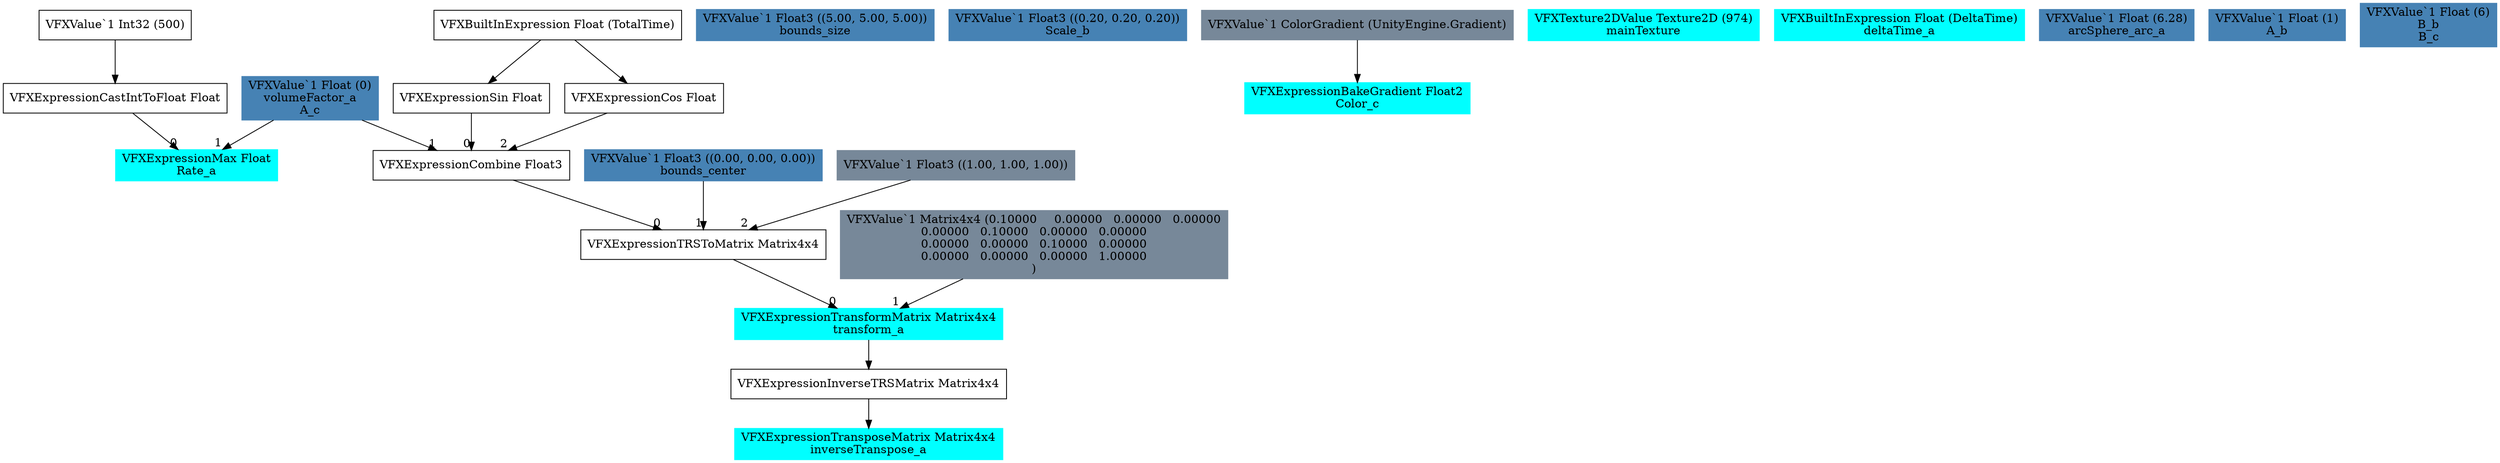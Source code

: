 digraph G {
node0 [shape="box" color="cyan" style="filled" label="VFXExpressionMax Float
Rate_a"]
node1 [shape="box" label="VFXExpressionCastIntToFloat Float"]
node2 [shape="box" label="VFXValue`1 Int32 (500)"]
node3 [shape="box" color="steelblue" style="filled" label="VFXValue`1 Float (0)
volumeFactor_a
A_c"]
node4 [shape="box" color="steelblue" style="filled" label="VFXValue`1 Float3 ((0.00, 0.00, 0.00))
bounds_center"]
node5 [shape="box" color="steelblue" style="filled" label="VFXValue`1 Float3 ((5.00, 5.00, 5.00))
bounds_size"]
node6 [shape="box" color="steelblue" style="filled" label="VFXValue`1 Float3 ((0.20, 0.20, 0.20))
Scale_b"]
node7 [shape="box" color="cyan" style="filled" label="VFXExpressionBakeGradient Float2
Color_c"]
node8 [shape="box" color="lightslategray" style="filled" label="VFXValue`1 ColorGradient (UnityEngine.Gradient)"]
node9 [shape="box" color="cyan" style="filled" label="VFXTexture2DValue Texture2D (974)
mainTexture"]
node10 [shape="box" color="cyan" style="filled" label="VFXBuiltInExpression Float (DeltaTime)
deltaTime_a"]
node11 [shape="box" color="steelblue" style="filled" label="VFXValue`1 Float (6.28)
arcSphere_arc_a"]
node12 [shape="box" color="cyan" style="filled" label="VFXExpressionTransformMatrix Matrix4x4
transform_a"]
node13 [shape="box" label="VFXExpressionTRSToMatrix Matrix4x4"]
node14 [shape="box" label="VFXExpressionCombine Float3"]
node15 [shape="box" label="VFXExpressionSin Float"]
node16 [shape="box" label="VFXBuiltInExpression Float (TotalTime)"]
node17 [shape="box" label="VFXExpressionCos Float"]
node18 [shape="box" color="lightslategray" style="filled" label="VFXValue`1 Float3 ((1.00, 1.00, 1.00))"]
node19 [shape="box" color="lightslategray" style="filled" label="VFXValue`1 Matrix4x4 (0.10000	0.00000	0.00000	0.00000
0.00000	0.10000	0.00000	0.00000
0.00000	0.00000	0.10000	0.00000
0.00000	0.00000	0.00000	1.00000
)"]
node20 [shape="box" color="cyan" style="filled" label="VFXExpressionTransposeMatrix Matrix4x4
inverseTranspose_a"]
node21 [shape="box" label="VFXExpressionInverseTRSMatrix Matrix4x4"]
node22 [shape="box" color="steelblue" style="filled" label="VFXValue`1 Float (1)
A_b"]
node23 [shape="box" color="steelblue" style="filled" label="VFXValue`1 Float (6)
B_b
B_c"]
node1 -> node0 [headlabel="0"]
node3 -> node0 [headlabel="1"]
node2 -> node1 
node8 -> node7 
node13 -> node12 [headlabel="0"]
node19 -> node12 [headlabel="1"]
node14 -> node13 [headlabel="0"]
node4 -> node13 [headlabel="1"]
node18 -> node13 [headlabel="2"]
node15 -> node14 [headlabel="0"]
node3 -> node14 [headlabel="1"]
node17 -> node14 [headlabel="2"]
node16 -> node15 
node16 -> node17 
node21 -> node20 
node12 -> node21 
}
